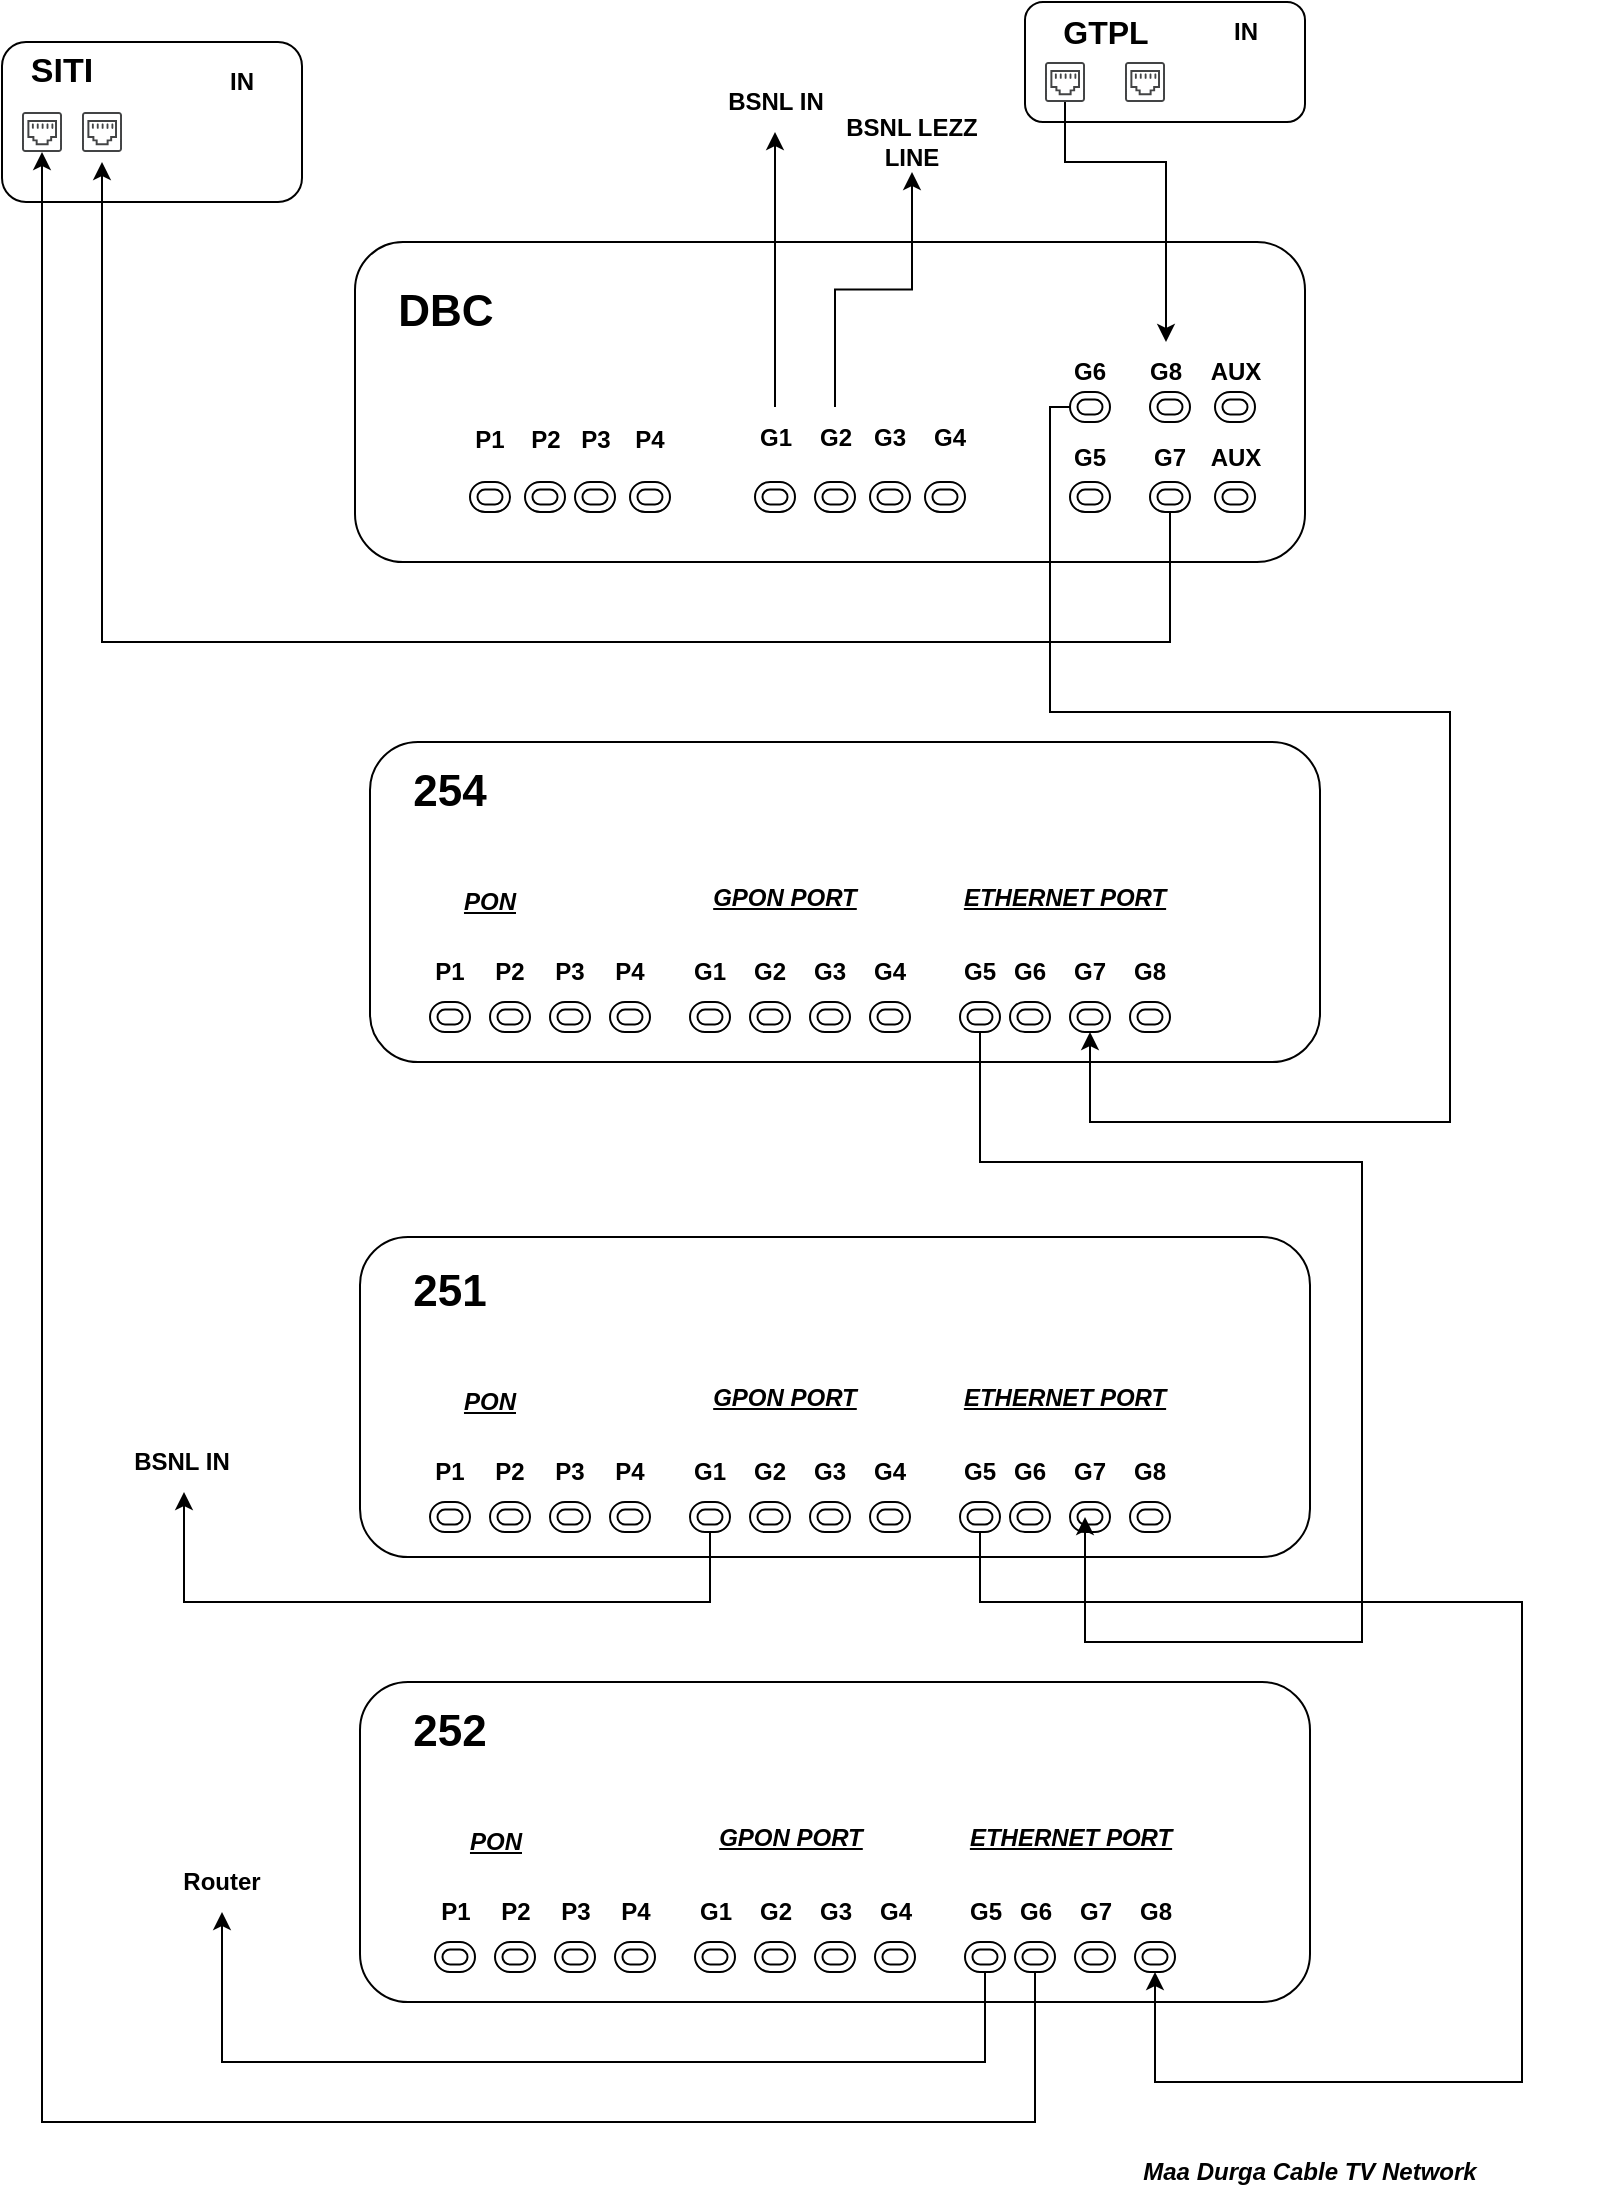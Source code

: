 <mxfile version="22.1.16" type="github">
  <diagram name="Page-1" id="1Co5AFttE1sdkpLuGWpp">
    <mxGraphModel dx="2258" dy="1122" grid="1" gridSize="10" guides="1" tooltips="1" connect="1" arrows="1" fold="1" page="1" pageScale="1" pageWidth="827" pageHeight="1169" math="0" shadow="0">
      <root>
        <mxCell id="0" />
        <mxCell id="1" parent="0" />
        <mxCell id="Yl7VU8M9X4uE9OL1-MA8-160" value="" style="rounded=1;whiteSpace=wrap;html=1;labelBackgroundColor=none;" parent="1" vertex="1">
          <mxGeometry x="189" y="617.5" width="475" height="160" as="geometry" />
        </mxCell>
        <mxCell id="8nBF_byf5lNOyw5Rrst7-12" value="" style="rounded=1;whiteSpace=wrap;html=1;" vertex="1" parent="1">
          <mxGeometry x="10" y="20" width="150" height="80" as="geometry" />
        </mxCell>
        <mxCell id="FiZlv9GbAcb9ufF7oLum-6" value="" style="rounded=1;whiteSpace=wrap;html=1;labelBackgroundColor=none;" parent="1" vertex="1">
          <mxGeometry x="186.5" y="120" width="475" height="160" as="geometry" />
        </mxCell>
        <mxCell id="Yl7VU8M9X4uE9OL1-MA8-65" value="" style="rounded=1;whiteSpace=wrap;html=1;labelBackgroundColor=none;" parent="1" vertex="1">
          <mxGeometry x="521.5" width="140" height="60" as="geometry" />
        </mxCell>
        <mxCell id="Yl7VU8M9X4uE9OL1-MA8-66" value="" style="sketch=0;pointerEvents=1;shadow=0;dashed=0;html=1;strokeColor=none;aspect=fixed;labelPosition=center;verticalLabelPosition=bottom;verticalAlign=top;align=center;outlineConnect=0;shape=mxgraph.vvd.ethernet_port;labelBackgroundColor=none;rounded=1;" parent="1" vertex="1">
          <mxGeometry x="531.5" y="30" width="20" height="20" as="geometry" />
        </mxCell>
        <mxCell id="Yl7VU8M9X4uE9OL1-MA8-67" value="" style="sketch=0;pointerEvents=1;shadow=0;dashed=0;html=1;strokeColor=none;aspect=fixed;labelPosition=center;verticalLabelPosition=bottom;verticalAlign=top;align=center;outlineConnect=0;shape=mxgraph.vvd.ethernet_port;labelBackgroundColor=none;rounded=1;" parent="1" vertex="1">
          <mxGeometry x="561.5" y="30" width="20" height="20" as="geometry" />
        </mxCell>
        <mxCell id="Yl7VU8M9X4uE9OL1-MA8-68" value="&lt;b&gt;IN&lt;/b&gt;" style="text;html=1;strokeColor=none;fillColor=none;align=center;verticalAlign=middle;whiteSpace=wrap;rounded=1;labelBackgroundColor=none;" parent="1" vertex="1">
          <mxGeometry x="601.5" width="60" height="30" as="geometry" />
        </mxCell>
        <mxCell id="Yl7VU8M9X4uE9OL1-MA8-69" value="" style="verticalLabelPosition=bottom;verticalAlign=top;html=1;shape=mxgraph.basic.rounded_frame;dx=10;whiteSpace=wrap;labelBackgroundColor=none;rounded=1;" parent="1" vertex="1">
          <mxGeometry x="616.5" y="240" width="20" height="15" as="geometry" />
        </mxCell>
        <mxCell id="8nBF_byf5lNOyw5Rrst7-14" style="edgeStyle=orthogonalEdgeStyle;rounded=0;orthogonalLoop=1;jettySize=auto;html=1;entryX=0.5;entryY=1.25;entryDx=0;entryDy=0;entryPerimeter=0;" edge="1" parent="1" source="Yl7VU8M9X4uE9OL1-MA8-76" target="8nBF_byf5lNOyw5Rrst7-10">
          <mxGeometry relative="1" as="geometry">
            <Array as="points">
              <mxPoint x="594" y="320" />
              <mxPoint x="60" y="320" />
            </Array>
          </mxGeometry>
        </mxCell>
        <mxCell id="Yl7VU8M9X4uE9OL1-MA8-76" value="" style="verticalLabelPosition=bottom;verticalAlign=top;html=1;shape=mxgraph.basic.rounded_frame;dx=10;whiteSpace=wrap;labelBackgroundColor=none;rounded=1;" parent="1" vertex="1">
          <mxGeometry x="584" y="240" width="20" height="15" as="geometry" />
        </mxCell>
        <mxCell id="Yl7VU8M9X4uE9OL1-MA8-77" value="" style="verticalLabelPosition=bottom;verticalAlign=top;html=1;shape=mxgraph.basic.rounded_frame;dx=10;whiteSpace=wrap;labelBackgroundColor=none;rounded=1;" parent="1" vertex="1">
          <mxGeometry x="544" y="240" width="20" height="15" as="geometry" />
        </mxCell>
        <mxCell id="Yl7VU8M9X4uE9OL1-MA8-78" value="" style="verticalLabelPosition=bottom;verticalAlign=top;html=1;shape=mxgraph.basic.rounded_frame;dx=10;whiteSpace=wrap;labelBackgroundColor=none;rounded=1;" parent="1" vertex="1">
          <mxGeometry x="616.5" y="195" width="20" height="15" as="geometry" />
        </mxCell>
        <mxCell id="Yl7VU8M9X4uE9OL1-MA8-79" value="" style="verticalLabelPosition=bottom;verticalAlign=top;html=1;shape=mxgraph.basic.rounded_frame;dx=10;whiteSpace=wrap;labelBackgroundColor=none;rounded=1;" parent="1" vertex="1">
          <mxGeometry x="584" y="195" width="20" height="15" as="geometry" />
        </mxCell>
        <mxCell id="Yl7VU8M9X4uE9OL1-MA8-80" value="" style="verticalLabelPosition=bottom;verticalAlign=top;html=1;shape=mxgraph.basic.rounded_frame;dx=10;whiteSpace=wrap;labelBackgroundColor=none;rounded=1;" parent="1" vertex="1">
          <mxGeometry x="544" y="195" width="20" height="15" as="geometry" />
        </mxCell>
        <mxCell id="Yl7VU8M9X4uE9OL1-MA8-81" value="" style="verticalLabelPosition=bottom;verticalAlign=top;html=1;shape=mxgraph.basic.rounded_frame;dx=10;whiteSpace=wrap;labelBackgroundColor=none;rounded=1;" parent="1" vertex="1">
          <mxGeometry x="444" y="240" width="20" height="15" as="geometry" />
        </mxCell>
        <mxCell id="Yl7VU8M9X4uE9OL1-MA8-82" value="" style="verticalLabelPosition=bottom;verticalAlign=top;html=1;shape=mxgraph.basic.rounded_frame;dx=10;whiteSpace=wrap;labelBackgroundColor=none;rounded=1;" parent="1" vertex="1">
          <mxGeometry x="416.5" y="240" width="20" height="15" as="geometry" />
        </mxCell>
        <mxCell id="Yl7VU8M9X4uE9OL1-MA8-83" value="" style="verticalLabelPosition=bottom;verticalAlign=top;html=1;shape=mxgraph.basic.rounded_frame;dx=10;whiteSpace=wrap;labelBackgroundColor=none;rounded=1;" parent="1" vertex="1">
          <mxGeometry x="386.5" y="240" width="20" height="15" as="geometry" />
        </mxCell>
        <mxCell id="Yl7VU8M9X4uE9OL1-MA8-87" value="" style="verticalLabelPosition=bottom;verticalAlign=top;html=1;shape=mxgraph.basic.rounded_frame;dx=10;whiteSpace=wrap;labelBackgroundColor=none;rounded=1;" parent="1" vertex="1">
          <mxGeometry x="296.5" y="240" width="20" height="15" as="geometry" />
        </mxCell>
        <mxCell id="Yl7VU8M9X4uE9OL1-MA8-88" value="" style="verticalLabelPosition=bottom;verticalAlign=top;html=1;shape=mxgraph.basic.rounded_frame;dx=10;whiteSpace=wrap;labelBackgroundColor=none;rounded=1;" parent="1" vertex="1">
          <mxGeometry x="271.5" y="240" width="20" height="15" as="geometry" />
        </mxCell>
        <mxCell id="Yl7VU8M9X4uE9OL1-MA8-89" value="" style="verticalLabelPosition=bottom;verticalAlign=top;html=1;shape=mxgraph.basic.rounded_frame;dx=10;whiteSpace=wrap;labelBackgroundColor=none;rounded=1;" parent="1" vertex="1">
          <mxGeometry x="244" y="240" width="20" height="15" as="geometry" />
        </mxCell>
        <mxCell id="Yl7VU8M9X4uE9OL1-MA8-118" value="&lt;b&gt;P1&lt;/b&gt;" style="text;html=1;strokeColor=none;fillColor=none;align=center;verticalAlign=middle;whiteSpace=wrap;rounded=1;labelBackgroundColor=none;" parent="1" vertex="1">
          <mxGeometry x="234" y="212.5" width="40" height="12.5" as="geometry" />
        </mxCell>
        <mxCell id="Yl7VU8M9X4uE9OL1-MA8-119" value="&lt;b&gt;P2&lt;/b&gt;" style="text;html=1;strokeColor=none;fillColor=none;align=center;verticalAlign=middle;whiteSpace=wrap;rounded=1;labelBackgroundColor=none;" parent="1" vertex="1">
          <mxGeometry x="261.5" y="212.5" width="40" height="12.5" as="geometry" />
        </mxCell>
        <mxCell id="Yl7VU8M9X4uE9OL1-MA8-120" value="&lt;b&gt;P3&lt;/b&gt;" style="text;html=1;strokeColor=none;fillColor=none;align=center;verticalAlign=middle;whiteSpace=wrap;rounded=1;labelBackgroundColor=none;" parent="1" vertex="1">
          <mxGeometry x="286.5" y="210" width="40" height="17.5" as="geometry" />
        </mxCell>
        <mxCell id="8nBF_byf5lNOyw5Rrst7-18" style="edgeStyle=orthogonalEdgeStyle;rounded=0;orthogonalLoop=1;jettySize=auto;html=1;" edge="1" parent="1" source="Yl7VU8M9X4uE9OL1-MA8-121" target="8nBF_byf5lNOyw5Rrst7-19">
          <mxGeometry relative="1" as="geometry">
            <mxPoint x="396.5" y="50" as="targetPoint" />
          </mxGeometry>
        </mxCell>
        <mxCell id="Yl7VU8M9X4uE9OL1-MA8-121" value="&lt;b&gt;G1&lt;/b&gt;" style="text;html=1;strokeColor=none;fillColor=none;align=center;verticalAlign=middle;whiteSpace=wrap;rounded=1;labelBackgroundColor=none;" parent="1" vertex="1">
          <mxGeometry x="366.5" y="202.5" width="60" height="30" as="geometry" />
        </mxCell>
        <mxCell id="8nBF_byf5lNOyw5Rrst7-20" style="edgeStyle=orthogonalEdgeStyle;rounded=0;orthogonalLoop=1;jettySize=auto;html=1;" edge="1" parent="1" source="Yl7VU8M9X4uE9OL1-MA8-123" target="8nBF_byf5lNOyw5Rrst7-21">
          <mxGeometry relative="1" as="geometry">
            <mxPoint x="450" y="70" as="targetPoint" />
          </mxGeometry>
        </mxCell>
        <mxCell id="Yl7VU8M9X4uE9OL1-MA8-123" value="&lt;b&gt;G2&lt;/b&gt;" style="text;html=1;strokeColor=none;fillColor=none;align=center;verticalAlign=middle;whiteSpace=wrap;rounded=1;labelBackgroundColor=none;" parent="1" vertex="1">
          <mxGeometry x="396.5" y="202.5" width="60" height="30" as="geometry" />
        </mxCell>
        <mxCell id="Yl7VU8M9X4uE9OL1-MA8-124" value="&lt;b&gt;G3&lt;/b&gt;" style="text;html=1;strokeColor=none;fillColor=none;align=center;verticalAlign=middle;whiteSpace=wrap;rounded=1;labelBackgroundColor=none;" parent="1" vertex="1">
          <mxGeometry x="424" y="202.5" width="60" height="30" as="geometry" />
        </mxCell>
        <mxCell id="Yl7VU8M9X4uE9OL1-MA8-126" value="" style="rounded=1;whiteSpace=wrap;html=1;labelBackgroundColor=none;" parent="1" vertex="1">
          <mxGeometry x="194" y="370" width="475" height="160" as="geometry" />
        </mxCell>
        <mxCell id="Yl7VU8M9X4uE9OL1-MA8-127" value="" style="verticalLabelPosition=bottom;verticalAlign=top;html=1;shape=mxgraph.basic.rounded_frame;dx=10;whiteSpace=wrap;labelBackgroundColor=none;rounded=1;" parent="1" vertex="1">
          <mxGeometry x="224" y="500" width="20" height="15" as="geometry" />
        </mxCell>
        <mxCell id="Yl7VU8M9X4uE9OL1-MA8-129" value="" style="verticalLabelPosition=bottom;verticalAlign=top;html=1;shape=mxgraph.basic.rounded_frame;dx=10;whiteSpace=wrap;labelBackgroundColor=none;rounded=1;" parent="1" vertex="1">
          <mxGeometry x="254" y="500" width="20" height="15" as="geometry" />
        </mxCell>
        <mxCell id="Yl7VU8M9X4uE9OL1-MA8-131" value="" style="verticalLabelPosition=bottom;verticalAlign=top;html=1;shape=mxgraph.basic.rounded_frame;dx=10;whiteSpace=wrap;labelBackgroundColor=none;rounded=1;" parent="1" vertex="1">
          <mxGeometry x="314" y="500" width="20" height="15" as="geometry" />
        </mxCell>
        <mxCell id="Yl7VU8M9X4uE9OL1-MA8-132" value="" style="verticalLabelPosition=bottom;verticalAlign=top;html=1;shape=mxgraph.basic.rounded_frame;dx=10;whiteSpace=wrap;labelBackgroundColor=none;rounded=1;" parent="1" vertex="1">
          <mxGeometry x="284" y="500" width="20" height="15" as="geometry" />
        </mxCell>
        <mxCell id="Yl7VU8M9X4uE9OL1-MA8-133" value="" style="verticalLabelPosition=bottom;verticalAlign=top;html=1;shape=mxgraph.basic.rounded_frame;dx=10;whiteSpace=wrap;labelBackgroundColor=none;rounded=1;" parent="1" vertex="1">
          <mxGeometry x="354" y="500" width="20" height="15" as="geometry" />
        </mxCell>
        <mxCell id="Yl7VU8M9X4uE9OL1-MA8-134" value="" style="verticalLabelPosition=bottom;verticalAlign=top;html=1;shape=mxgraph.basic.rounded_frame;dx=10;whiteSpace=wrap;labelBackgroundColor=none;rounded=1;" parent="1" vertex="1">
          <mxGeometry x="384" y="500" width="20" height="15" as="geometry" />
        </mxCell>
        <mxCell id="Yl7VU8M9X4uE9OL1-MA8-135" value="" style="verticalLabelPosition=bottom;verticalAlign=top;html=1;shape=mxgraph.basic.rounded_frame;dx=10;whiteSpace=wrap;labelBackgroundColor=none;rounded=1;" parent="1" vertex="1">
          <mxGeometry x="414" y="500" width="20" height="15" as="geometry" />
        </mxCell>
        <mxCell id="Yl7VU8M9X4uE9OL1-MA8-137" value="" style="verticalLabelPosition=bottom;verticalAlign=top;html=1;shape=mxgraph.basic.rounded_frame;dx=10;whiteSpace=wrap;labelBackgroundColor=none;rounded=1;" parent="1" vertex="1">
          <mxGeometry x="444" y="500" width="20" height="15" as="geometry" />
        </mxCell>
        <mxCell id="Yl7VU8M9X4uE9OL1-MA8-139" value="" style="verticalLabelPosition=bottom;verticalAlign=top;html=1;shape=mxgraph.basic.rounded_frame;dx=10;whiteSpace=wrap;labelBackgroundColor=none;rounded=1;" parent="1" vertex="1">
          <mxGeometry x="489" y="500" width="20" height="15" as="geometry" />
        </mxCell>
        <mxCell id="Yl7VU8M9X4uE9OL1-MA8-140" value="" style="verticalLabelPosition=bottom;verticalAlign=top;html=1;shape=mxgraph.basic.rounded_frame;dx=10;whiteSpace=wrap;labelBackgroundColor=none;rounded=1;" parent="1" vertex="1">
          <mxGeometry x="514" y="500" width="20" height="15" as="geometry" />
        </mxCell>
        <mxCell id="Yl7VU8M9X4uE9OL1-MA8-141" value="" style="verticalLabelPosition=bottom;verticalAlign=top;html=1;shape=mxgraph.basic.rounded_frame;dx=10;whiteSpace=wrap;labelBackgroundColor=none;rounded=1;" parent="1" vertex="1">
          <mxGeometry x="544" y="500" width="20" height="15" as="geometry" />
        </mxCell>
        <mxCell id="Yl7VU8M9X4uE9OL1-MA8-142" value="" style="verticalLabelPosition=bottom;verticalAlign=top;html=1;shape=mxgraph.basic.rounded_frame;dx=10;whiteSpace=wrap;labelBackgroundColor=none;rounded=1;" parent="1" vertex="1">
          <mxGeometry x="574" y="500" width="20" height="15" as="geometry" />
        </mxCell>
        <mxCell id="Yl7VU8M9X4uE9OL1-MA8-144" value="&lt;b&gt;P1&lt;/b&gt;" style="text;html=1;strokeColor=none;fillColor=none;align=center;verticalAlign=middle;whiteSpace=wrap;rounded=1;labelBackgroundColor=none;" parent="1" vertex="1">
          <mxGeometry x="204" y="470" width="60" height="30" as="geometry" />
        </mxCell>
        <mxCell id="Yl7VU8M9X4uE9OL1-MA8-145" value="&lt;b&gt;P2&lt;/b&gt;" style="text;html=1;strokeColor=none;fillColor=none;align=center;verticalAlign=middle;whiteSpace=wrap;rounded=1;labelBackgroundColor=none;" parent="1" vertex="1">
          <mxGeometry x="234" y="470" width="60" height="30" as="geometry" />
        </mxCell>
        <mxCell id="Yl7VU8M9X4uE9OL1-MA8-146" value="&lt;b&gt;P3&lt;/b&gt;" style="text;html=1;strokeColor=none;fillColor=none;align=center;verticalAlign=middle;whiteSpace=wrap;rounded=1;labelBackgroundColor=none;" parent="1" vertex="1">
          <mxGeometry x="264" y="470" width="60" height="30" as="geometry" />
        </mxCell>
        <mxCell id="Yl7VU8M9X4uE9OL1-MA8-147" value="&lt;b&gt;P4&lt;/b&gt;" style="text;html=1;strokeColor=none;fillColor=none;align=center;verticalAlign=middle;whiteSpace=wrap;rounded=1;labelBackgroundColor=none;" parent="1" vertex="1">
          <mxGeometry x="294" y="470" width="60" height="30" as="geometry" />
        </mxCell>
        <mxCell id="Yl7VU8M9X4uE9OL1-MA8-148" value="&lt;b&gt;G1&lt;/b&gt;" style="text;html=1;strokeColor=none;fillColor=none;align=center;verticalAlign=middle;whiteSpace=wrap;rounded=1;labelBackgroundColor=none;" parent="1" vertex="1">
          <mxGeometry x="334" y="470" width="60" height="30" as="geometry" />
        </mxCell>
        <mxCell id="Yl7VU8M9X4uE9OL1-MA8-150" value="&lt;b&gt;G2&lt;/b&gt;" style="text;html=1;strokeColor=none;fillColor=none;align=center;verticalAlign=middle;whiteSpace=wrap;rounded=1;labelBackgroundColor=none;" parent="1" vertex="1">
          <mxGeometry x="364" y="470" width="60" height="30" as="geometry" />
        </mxCell>
        <mxCell id="Yl7VU8M9X4uE9OL1-MA8-151" value="&lt;b&gt;G3&lt;/b&gt;" style="text;html=1;strokeColor=none;fillColor=none;align=center;verticalAlign=middle;whiteSpace=wrap;rounded=1;labelBackgroundColor=none;" parent="1" vertex="1">
          <mxGeometry x="394" y="470" width="60" height="30" as="geometry" />
        </mxCell>
        <mxCell id="Yl7VU8M9X4uE9OL1-MA8-152" value="&lt;b&gt;G4&lt;/b&gt;" style="text;html=1;strokeColor=none;fillColor=none;align=center;verticalAlign=middle;whiteSpace=wrap;rounded=1;labelBackgroundColor=none;" parent="1" vertex="1">
          <mxGeometry x="424" y="470" width="60" height="30" as="geometry" />
        </mxCell>
        <mxCell id="Yl7VU8M9X4uE9OL1-MA8-153" value="&lt;b&gt;G5&lt;/b&gt;" style="text;html=1;strokeColor=none;fillColor=none;align=center;verticalAlign=middle;whiteSpace=wrap;rounded=1;labelBackgroundColor=none;" parent="1" vertex="1">
          <mxGeometry x="469" y="470" width="60" height="30" as="geometry" />
        </mxCell>
        <mxCell id="Yl7VU8M9X4uE9OL1-MA8-154" value="&lt;b&gt;G6&lt;/b&gt;" style="text;html=1;strokeColor=none;fillColor=none;align=center;verticalAlign=middle;whiteSpace=wrap;rounded=1;labelBackgroundColor=none;" parent="1" vertex="1">
          <mxGeometry x="494" y="470" width="60" height="30" as="geometry" />
        </mxCell>
        <mxCell id="Yl7VU8M9X4uE9OL1-MA8-155" value="&lt;b&gt;G7&lt;/b&gt;" style="text;html=1;strokeColor=none;fillColor=none;align=center;verticalAlign=middle;whiteSpace=wrap;rounded=1;labelBackgroundColor=none;" parent="1" vertex="1">
          <mxGeometry x="524" y="470" width="60" height="30" as="geometry" />
        </mxCell>
        <mxCell id="Yl7VU8M9X4uE9OL1-MA8-156" value="&lt;b&gt;G8&lt;/b&gt;" style="text;html=1;strokeColor=none;fillColor=none;align=center;verticalAlign=middle;whiteSpace=wrap;rounded=1;labelBackgroundColor=none;" parent="1" vertex="1">
          <mxGeometry x="554" y="470" width="60" height="30" as="geometry" />
        </mxCell>
        <mxCell id="Yl7VU8M9X4uE9OL1-MA8-157" value="&lt;i&gt;&lt;b&gt;&lt;u&gt;GPON PORT&lt;/u&gt;&lt;/b&gt;&lt;/i&gt;" style="text;html=1;strokeColor=none;fillColor=none;align=center;verticalAlign=middle;whiteSpace=wrap;rounded=1;labelBackgroundColor=none;" parent="1" vertex="1">
          <mxGeometry x="359" y="435" width="85" height="25" as="geometry" />
        </mxCell>
        <mxCell id="Yl7VU8M9X4uE9OL1-MA8-158" value="&lt;b&gt;&lt;i&gt;&lt;u&gt;ETHERNET PORT&lt;/u&gt;&lt;/i&gt;&lt;/b&gt;" style="text;html=1;strokeColor=none;fillColor=none;align=center;verticalAlign=middle;whiteSpace=wrap;rounded=1;labelBackgroundColor=none;" parent="1" vertex="1">
          <mxGeometry x="489" y="432.5" width="105" height="30" as="geometry" />
        </mxCell>
        <mxCell id="Yl7VU8M9X4uE9OL1-MA8-159" value="&lt;b&gt;&lt;i&gt;&lt;u&gt;PON&lt;/u&gt;&lt;/i&gt;&lt;/b&gt;" style="text;html=1;strokeColor=none;fillColor=none;align=center;verticalAlign=middle;whiteSpace=wrap;rounded=1;labelBackgroundColor=none;" parent="1" vertex="1">
          <mxGeometry x="224" y="435" width="60" height="30" as="geometry" />
        </mxCell>
        <mxCell id="Yl7VU8M9X4uE9OL1-MA8-161" value="" style="verticalLabelPosition=bottom;verticalAlign=top;html=1;shape=mxgraph.basic.rounded_frame;dx=10;whiteSpace=wrap;labelBackgroundColor=none;rounded=1;" parent="1" vertex="1">
          <mxGeometry x="224" y="750" width="20" height="15" as="geometry" />
        </mxCell>
        <mxCell id="Yl7VU8M9X4uE9OL1-MA8-162" value="" style="verticalLabelPosition=bottom;verticalAlign=top;html=1;shape=mxgraph.basic.rounded_frame;dx=10;whiteSpace=wrap;labelBackgroundColor=none;rounded=1;" parent="1" vertex="1">
          <mxGeometry x="254" y="750" width="20" height="15" as="geometry" />
        </mxCell>
        <mxCell id="Yl7VU8M9X4uE9OL1-MA8-163" value="" style="verticalLabelPosition=bottom;verticalAlign=top;html=1;shape=mxgraph.basic.rounded_frame;dx=10;whiteSpace=wrap;labelBackgroundColor=none;rounded=1;" parent="1" vertex="1">
          <mxGeometry x="314" y="750" width="20" height="15" as="geometry" />
        </mxCell>
        <mxCell id="Yl7VU8M9X4uE9OL1-MA8-164" value="" style="verticalLabelPosition=bottom;verticalAlign=top;html=1;shape=mxgraph.basic.rounded_frame;dx=10;whiteSpace=wrap;labelBackgroundColor=none;rounded=1;" parent="1" vertex="1">
          <mxGeometry x="284" y="750" width="20" height="15" as="geometry" />
        </mxCell>
        <mxCell id="8nBF_byf5lNOyw5Rrst7-22" style="edgeStyle=orthogonalEdgeStyle;rounded=0;orthogonalLoop=1;jettySize=auto;html=1;" edge="1" parent="1" source="Yl7VU8M9X4uE9OL1-MA8-165" target="8nBF_byf5lNOyw5Rrst7-23">
          <mxGeometry relative="1" as="geometry">
            <mxPoint x="100" y="730" as="targetPoint" />
            <Array as="points">
              <mxPoint x="364" y="800" />
              <mxPoint x="101" y="800" />
            </Array>
          </mxGeometry>
        </mxCell>
        <mxCell id="Yl7VU8M9X4uE9OL1-MA8-165" value="" style="verticalLabelPosition=bottom;verticalAlign=top;html=1;shape=mxgraph.basic.rounded_frame;dx=10;whiteSpace=wrap;labelBackgroundColor=none;rounded=1;" parent="1" vertex="1">
          <mxGeometry x="354" y="750" width="20" height="15" as="geometry" />
        </mxCell>
        <mxCell id="Yl7VU8M9X4uE9OL1-MA8-166" value="" style="verticalLabelPosition=bottom;verticalAlign=top;html=1;shape=mxgraph.basic.rounded_frame;dx=10;whiteSpace=wrap;labelBackgroundColor=none;rounded=1;" parent="1" vertex="1">
          <mxGeometry x="384" y="750" width="20" height="15" as="geometry" />
        </mxCell>
        <mxCell id="Yl7VU8M9X4uE9OL1-MA8-167" value="" style="verticalLabelPosition=bottom;verticalAlign=top;html=1;shape=mxgraph.basic.rounded_frame;dx=10;whiteSpace=wrap;labelBackgroundColor=none;rounded=1;" parent="1" vertex="1">
          <mxGeometry x="414" y="750" width="20" height="15" as="geometry" />
        </mxCell>
        <mxCell id="Yl7VU8M9X4uE9OL1-MA8-168" value="" style="verticalLabelPosition=bottom;verticalAlign=top;html=1;shape=mxgraph.basic.rounded_frame;dx=10;whiteSpace=wrap;labelBackgroundColor=none;rounded=1;" parent="1" vertex="1">
          <mxGeometry x="444" y="750" width="20" height="15" as="geometry" />
        </mxCell>
        <mxCell id="Yl7VU8M9X4uE9OL1-MA8-169" value="" style="verticalLabelPosition=bottom;verticalAlign=top;html=1;shape=mxgraph.basic.rounded_frame;dx=10;whiteSpace=wrap;labelBackgroundColor=none;rounded=1;" parent="1" vertex="1">
          <mxGeometry x="489" y="750" width="20" height="15" as="geometry" />
        </mxCell>
        <mxCell id="Yl7VU8M9X4uE9OL1-MA8-171" value="" style="verticalLabelPosition=bottom;verticalAlign=top;html=1;shape=mxgraph.basic.rounded_frame;dx=10;whiteSpace=wrap;labelBackgroundColor=none;rounded=1;" parent="1" vertex="1">
          <mxGeometry x="544" y="750" width="20" height="15" as="geometry" />
        </mxCell>
        <mxCell id="Yl7VU8M9X4uE9OL1-MA8-170" value="" style="verticalLabelPosition=bottom;verticalAlign=top;html=1;shape=mxgraph.basic.rounded_frame;dx=10;whiteSpace=wrap;labelBackgroundColor=none;rounded=1;" parent="1" vertex="1">
          <mxGeometry x="514" y="750" width="20" height="15" as="geometry" />
        </mxCell>
        <mxCell id="Yl7VU8M9X4uE9OL1-MA8-172" value="" style="verticalLabelPosition=bottom;verticalAlign=top;html=1;shape=mxgraph.basic.rounded_frame;dx=10;whiteSpace=wrap;labelBackgroundColor=none;rounded=1;" parent="1" vertex="1">
          <mxGeometry x="574" y="750" width="20" height="15" as="geometry" />
        </mxCell>
        <mxCell id="Yl7VU8M9X4uE9OL1-MA8-173" value="&lt;b&gt;P1&lt;/b&gt;" style="text;html=1;strokeColor=none;fillColor=none;align=center;verticalAlign=middle;whiteSpace=wrap;rounded=1;labelBackgroundColor=none;" parent="1" vertex="1">
          <mxGeometry x="204" y="720" width="60" height="30" as="geometry" />
        </mxCell>
        <mxCell id="Yl7VU8M9X4uE9OL1-MA8-174" value="&lt;b&gt;P2&lt;/b&gt;" style="text;html=1;strokeColor=none;fillColor=none;align=center;verticalAlign=middle;whiteSpace=wrap;rounded=1;labelBackgroundColor=none;" parent="1" vertex="1">
          <mxGeometry x="234" y="720" width="60" height="30" as="geometry" />
        </mxCell>
        <mxCell id="Yl7VU8M9X4uE9OL1-MA8-175" value="&lt;b&gt;P3&lt;/b&gt;" style="text;html=1;strokeColor=none;fillColor=none;align=center;verticalAlign=middle;whiteSpace=wrap;rounded=1;labelBackgroundColor=none;" parent="1" vertex="1">
          <mxGeometry x="264" y="720" width="60" height="30" as="geometry" />
        </mxCell>
        <mxCell id="Yl7VU8M9X4uE9OL1-MA8-176" value="&lt;b&gt;P4&lt;/b&gt;" style="text;html=1;strokeColor=none;fillColor=none;align=center;verticalAlign=middle;whiteSpace=wrap;rounded=1;labelBackgroundColor=none;" parent="1" vertex="1">
          <mxGeometry x="294" y="720" width="60" height="30" as="geometry" />
        </mxCell>
        <mxCell id="Yl7VU8M9X4uE9OL1-MA8-177" value="&lt;b&gt;G1&lt;/b&gt;" style="text;html=1;strokeColor=none;fillColor=none;align=center;verticalAlign=middle;whiteSpace=wrap;rounded=1;labelBackgroundColor=none;" parent="1" vertex="1">
          <mxGeometry x="334" y="720" width="60" height="30" as="geometry" />
        </mxCell>
        <mxCell id="Yl7VU8M9X4uE9OL1-MA8-178" value="&lt;b&gt;G2&lt;/b&gt;" style="text;html=1;strokeColor=none;fillColor=none;align=center;verticalAlign=middle;whiteSpace=wrap;rounded=1;labelBackgroundColor=none;" parent="1" vertex="1">
          <mxGeometry x="364" y="720" width="60" height="30" as="geometry" />
        </mxCell>
        <mxCell id="Yl7VU8M9X4uE9OL1-MA8-179" value="&lt;b&gt;G3&lt;/b&gt;" style="text;html=1;strokeColor=none;fillColor=none;align=center;verticalAlign=middle;whiteSpace=wrap;rounded=1;labelBackgroundColor=none;" parent="1" vertex="1">
          <mxGeometry x="394" y="720" width="60" height="30" as="geometry" />
        </mxCell>
        <mxCell id="Yl7VU8M9X4uE9OL1-MA8-180" value="&lt;b&gt;G4&lt;/b&gt;" style="text;html=1;strokeColor=none;fillColor=none;align=center;verticalAlign=middle;whiteSpace=wrap;rounded=1;labelBackgroundColor=none;" parent="1" vertex="1">
          <mxGeometry x="424" y="720" width="60" height="30" as="geometry" />
        </mxCell>
        <mxCell id="Yl7VU8M9X4uE9OL1-MA8-181" value="&lt;b&gt;G5&lt;/b&gt;" style="text;html=1;strokeColor=none;fillColor=none;align=center;verticalAlign=middle;whiteSpace=wrap;rounded=1;labelBackgroundColor=none;" parent="1" vertex="1">
          <mxGeometry x="469" y="720" width="60" height="30" as="geometry" />
        </mxCell>
        <mxCell id="Yl7VU8M9X4uE9OL1-MA8-182" value="&lt;b&gt;G6&lt;/b&gt;" style="text;html=1;strokeColor=none;fillColor=none;align=center;verticalAlign=middle;whiteSpace=wrap;rounded=1;labelBackgroundColor=none;" parent="1" vertex="1">
          <mxGeometry x="494" y="720" width="60" height="30" as="geometry" />
        </mxCell>
        <mxCell id="Yl7VU8M9X4uE9OL1-MA8-183" value="&lt;b&gt;G7&lt;/b&gt;" style="text;html=1;strokeColor=none;fillColor=none;align=center;verticalAlign=middle;whiteSpace=wrap;rounded=1;labelBackgroundColor=none;" parent="1" vertex="1">
          <mxGeometry x="524" y="720" width="60" height="30" as="geometry" />
        </mxCell>
        <mxCell id="Yl7VU8M9X4uE9OL1-MA8-184" value="&lt;b&gt;G8&lt;/b&gt;" style="text;html=1;strokeColor=none;fillColor=none;align=center;verticalAlign=middle;whiteSpace=wrap;rounded=1;labelBackgroundColor=none;" parent="1" vertex="1">
          <mxGeometry x="554" y="720" width="60" height="30" as="geometry" />
        </mxCell>
        <mxCell id="Yl7VU8M9X4uE9OL1-MA8-185" value="&lt;i&gt;&lt;b&gt;&lt;u&gt;GPON PORT&lt;/u&gt;&lt;/b&gt;&lt;/i&gt;" style="text;html=1;strokeColor=none;fillColor=none;align=center;verticalAlign=middle;whiteSpace=wrap;rounded=1;labelBackgroundColor=none;" parent="1" vertex="1">
          <mxGeometry x="359" y="685" width="85" height="25" as="geometry" />
        </mxCell>
        <mxCell id="Yl7VU8M9X4uE9OL1-MA8-186" value="&lt;b&gt;&lt;i&gt;&lt;u&gt;ETHERNET PORT&lt;/u&gt;&lt;/i&gt;&lt;/b&gt;" style="text;html=1;strokeColor=none;fillColor=none;align=center;verticalAlign=middle;whiteSpace=wrap;rounded=1;labelBackgroundColor=none;" parent="1" vertex="1">
          <mxGeometry x="489" y="682.5" width="105" height="30" as="geometry" />
        </mxCell>
        <mxCell id="Yl7VU8M9X4uE9OL1-MA8-187" value="&lt;b&gt;&lt;i&gt;&lt;u&gt;PON&lt;/u&gt;&lt;/i&gt;&lt;/b&gt;" style="text;html=1;strokeColor=none;fillColor=none;align=center;verticalAlign=middle;whiteSpace=wrap;rounded=1;labelBackgroundColor=none;" parent="1" vertex="1">
          <mxGeometry x="224" y="685" width="60" height="30" as="geometry" />
        </mxCell>
        <mxCell id="8nBF_byf5lNOyw5Rrst7-16" style="edgeStyle=orthogonalEdgeStyle;rounded=0;orthogonalLoop=1;jettySize=auto;html=1;entryX=0.5;entryY=0;entryDx=0;entryDy=0;" edge="1" parent="1" source="Yl7VU8M9X4uE9OL1-MA8-191" target="FiZlv9GbAcb9ufF7oLum-14">
          <mxGeometry relative="1" as="geometry">
            <Array as="points">
              <mxPoint x="542" y="80" />
              <mxPoint x="592" y="80" />
            </Array>
          </mxGeometry>
        </mxCell>
        <mxCell id="Yl7VU8M9X4uE9OL1-MA8-191" value="" style="sketch=0;pointerEvents=1;shadow=0;dashed=0;html=1;strokeColor=none;fillColor=#434445;aspect=fixed;labelPosition=center;verticalLabelPosition=bottom;verticalAlign=top;align=center;outlineConnect=0;shape=mxgraph.vvd.ethernet_port;rounded=1;" parent="1" vertex="1">
          <mxGeometry x="531.5" y="30" width="20" height="20" as="geometry" />
        </mxCell>
        <mxCell id="Yl7VU8M9X4uE9OL1-MA8-192" value="" style="sketch=0;pointerEvents=1;shadow=0;dashed=0;html=1;strokeColor=none;fillColor=#434445;aspect=fixed;labelPosition=center;verticalLabelPosition=bottom;verticalAlign=top;align=center;outlineConnect=0;shape=mxgraph.vvd.ethernet_port;rounded=1;" parent="1" vertex="1">
          <mxGeometry x="571.5" y="30" width="20" height="20" as="geometry" />
        </mxCell>
        <mxCell id="Yl7VU8M9X4uE9OL1-MA8-194" value="" style="rounded=1;whiteSpace=wrap;html=1;labelBackgroundColor=none;" parent="1" vertex="1">
          <mxGeometry x="189" y="840" width="475" height="160" as="geometry" />
        </mxCell>
        <mxCell id="Yl7VU8M9X4uE9OL1-MA8-195" value="" style="verticalLabelPosition=bottom;verticalAlign=top;html=1;shape=mxgraph.basic.rounded_frame;dx=10;whiteSpace=wrap;labelBackgroundColor=none;rounded=1;" parent="1" vertex="1">
          <mxGeometry x="226.5" y="970" width="20" height="15" as="geometry" />
        </mxCell>
        <mxCell id="Yl7VU8M9X4uE9OL1-MA8-196" value="" style="verticalLabelPosition=bottom;verticalAlign=top;html=1;shape=mxgraph.basic.rounded_frame;dx=10;whiteSpace=wrap;labelBackgroundColor=none;rounded=1;" parent="1" vertex="1">
          <mxGeometry x="256.5" y="970" width="20" height="15" as="geometry" />
        </mxCell>
        <mxCell id="Yl7VU8M9X4uE9OL1-MA8-197" value="" style="verticalLabelPosition=bottom;verticalAlign=top;html=1;shape=mxgraph.basic.rounded_frame;dx=10;whiteSpace=wrap;labelBackgroundColor=none;rounded=1;" parent="1" vertex="1">
          <mxGeometry x="316.5" y="970" width="20" height="15" as="geometry" />
        </mxCell>
        <mxCell id="Yl7VU8M9X4uE9OL1-MA8-198" value="" style="verticalLabelPosition=bottom;verticalAlign=top;html=1;shape=mxgraph.basic.rounded_frame;dx=10;whiteSpace=wrap;labelBackgroundColor=none;rounded=1;" parent="1" vertex="1">
          <mxGeometry x="286.5" y="970" width="20" height="15" as="geometry" />
        </mxCell>
        <mxCell id="Yl7VU8M9X4uE9OL1-MA8-199" value="" style="verticalLabelPosition=bottom;verticalAlign=top;html=1;shape=mxgraph.basic.rounded_frame;dx=10;whiteSpace=wrap;labelBackgroundColor=none;rounded=1;" parent="1" vertex="1">
          <mxGeometry x="356.5" y="970" width="20" height="15" as="geometry" />
        </mxCell>
        <mxCell id="Yl7VU8M9X4uE9OL1-MA8-200" value="" style="verticalLabelPosition=bottom;verticalAlign=top;html=1;shape=mxgraph.basic.rounded_frame;dx=10;whiteSpace=wrap;labelBackgroundColor=none;rounded=1;" parent="1" vertex="1">
          <mxGeometry x="386.5" y="970" width="20" height="15" as="geometry" />
        </mxCell>
        <mxCell id="Yl7VU8M9X4uE9OL1-MA8-201" value="" style="verticalLabelPosition=bottom;verticalAlign=top;html=1;shape=mxgraph.basic.rounded_frame;dx=10;whiteSpace=wrap;labelBackgroundColor=none;rounded=1;" parent="1" vertex="1">
          <mxGeometry x="416.5" y="970" width="20" height="15" as="geometry" />
        </mxCell>
        <mxCell id="Yl7VU8M9X4uE9OL1-MA8-202" value="" style="verticalLabelPosition=bottom;verticalAlign=top;html=1;shape=mxgraph.basic.rounded_frame;dx=10;whiteSpace=wrap;labelBackgroundColor=none;rounded=1;" parent="1" vertex="1">
          <mxGeometry x="446.5" y="970" width="20" height="15" as="geometry" />
        </mxCell>
        <mxCell id="8nBF_byf5lNOyw5Rrst7-31" style="edgeStyle=orthogonalEdgeStyle;rounded=0;orthogonalLoop=1;jettySize=auto;html=1;" edge="1" parent="1" source="Yl7VU8M9X4uE9OL1-MA8-203" target="8nBF_byf5lNOyw5Rrst7-32">
          <mxGeometry relative="1" as="geometry">
            <mxPoint x="120" y="940.0" as="targetPoint" />
            <Array as="points">
              <mxPoint x="502" y="1030" />
              <mxPoint x="120" y="1030" />
            </Array>
          </mxGeometry>
        </mxCell>
        <mxCell id="Yl7VU8M9X4uE9OL1-MA8-203" value="" style="verticalLabelPosition=bottom;verticalAlign=top;html=1;shape=mxgraph.basic.rounded_frame;dx=10;whiteSpace=wrap;labelBackgroundColor=none;rounded=1;" parent="1" vertex="1">
          <mxGeometry x="491.5" y="970" width="20" height="15" as="geometry" />
        </mxCell>
        <mxCell id="8nBF_byf5lNOyw5Rrst7-30" style="edgeStyle=orthogonalEdgeStyle;rounded=0;orthogonalLoop=1;jettySize=auto;html=1;" edge="1" parent="1" source="Yl7VU8M9X4uE9OL1-MA8-204" target="8nBF_byf5lNOyw5Rrst7-9">
          <mxGeometry relative="1" as="geometry">
            <Array as="points">
              <mxPoint x="527" y="1060" />
              <mxPoint x="30" y="1060" />
            </Array>
          </mxGeometry>
        </mxCell>
        <mxCell id="Yl7VU8M9X4uE9OL1-MA8-204" value="" style="verticalLabelPosition=bottom;verticalAlign=top;html=1;shape=mxgraph.basic.rounded_frame;dx=10;whiteSpace=wrap;labelBackgroundColor=none;rounded=1;" parent="1" vertex="1">
          <mxGeometry x="516.5" y="970" width="20" height="15" as="geometry" />
        </mxCell>
        <mxCell id="Yl7VU8M9X4uE9OL1-MA8-205" value="" style="verticalLabelPosition=bottom;verticalAlign=top;html=1;shape=mxgraph.basic.rounded_frame;dx=10;whiteSpace=wrap;labelBackgroundColor=none;rounded=1;" parent="1" vertex="1">
          <mxGeometry x="546.5" y="970" width="20" height="15" as="geometry" />
        </mxCell>
        <mxCell id="Yl7VU8M9X4uE9OL1-MA8-206" value="" style="verticalLabelPosition=bottom;verticalAlign=top;html=1;shape=mxgraph.basic.rounded_frame;dx=10;whiteSpace=wrap;labelBackgroundColor=none;rounded=1;" parent="1" vertex="1">
          <mxGeometry x="576.5" y="970" width="20" height="15" as="geometry" />
        </mxCell>
        <mxCell id="Yl7VU8M9X4uE9OL1-MA8-207" value="&lt;b&gt;P1&lt;/b&gt;" style="text;html=1;strokeColor=none;fillColor=none;align=center;verticalAlign=middle;whiteSpace=wrap;rounded=1;labelBackgroundColor=none;" parent="1" vertex="1">
          <mxGeometry x="206.5" y="940" width="60" height="30" as="geometry" />
        </mxCell>
        <mxCell id="Yl7VU8M9X4uE9OL1-MA8-208" value="&lt;b&gt;P2&lt;/b&gt;" style="text;html=1;strokeColor=none;fillColor=none;align=center;verticalAlign=middle;whiteSpace=wrap;rounded=1;labelBackgroundColor=none;" parent="1" vertex="1">
          <mxGeometry x="236.5" y="940" width="60" height="30" as="geometry" />
        </mxCell>
        <mxCell id="Yl7VU8M9X4uE9OL1-MA8-209" value="&lt;b&gt;P3&lt;/b&gt;" style="text;html=1;strokeColor=none;fillColor=none;align=center;verticalAlign=middle;whiteSpace=wrap;rounded=1;labelBackgroundColor=none;" parent="1" vertex="1">
          <mxGeometry x="266.5" y="940" width="60" height="30" as="geometry" />
        </mxCell>
        <mxCell id="Yl7VU8M9X4uE9OL1-MA8-210" value="&lt;b&gt;P4&lt;/b&gt;" style="text;html=1;strokeColor=none;fillColor=none;align=center;verticalAlign=middle;whiteSpace=wrap;rounded=1;labelBackgroundColor=none;" parent="1" vertex="1">
          <mxGeometry x="296.5" y="940" width="60" height="30" as="geometry" />
        </mxCell>
        <mxCell id="Yl7VU8M9X4uE9OL1-MA8-211" value="&lt;b&gt;G1&lt;/b&gt;" style="text;html=1;strokeColor=none;fillColor=none;align=center;verticalAlign=middle;whiteSpace=wrap;rounded=1;labelBackgroundColor=none;" parent="1" vertex="1">
          <mxGeometry x="336.5" y="940" width="60" height="30" as="geometry" />
        </mxCell>
        <mxCell id="Yl7VU8M9X4uE9OL1-MA8-212" value="&lt;b&gt;G2&lt;/b&gt;" style="text;html=1;strokeColor=none;fillColor=none;align=center;verticalAlign=middle;whiteSpace=wrap;rounded=1;labelBackgroundColor=none;" parent="1" vertex="1">
          <mxGeometry x="366.5" y="940" width="60" height="30" as="geometry" />
        </mxCell>
        <mxCell id="Yl7VU8M9X4uE9OL1-MA8-213" value="&lt;b&gt;G3&lt;/b&gt;" style="text;html=1;strokeColor=none;fillColor=none;align=center;verticalAlign=middle;whiteSpace=wrap;rounded=1;labelBackgroundColor=none;" parent="1" vertex="1">
          <mxGeometry x="396.5" y="940" width="60" height="30" as="geometry" />
        </mxCell>
        <mxCell id="Yl7VU8M9X4uE9OL1-MA8-214" value="&lt;b&gt;G4&lt;/b&gt;" style="text;html=1;strokeColor=none;fillColor=none;align=center;verticalAlign=middle;whiteSpace=wrap;rounded=1;labelBackgroundColor=none;" parent="1" vertex="1">
          <mxGeometry x="426.5" y="940" width="60" height="30" as="geometry" />
        </mxCell>
        <mxCell id="Yl7VU8M9X4uE9OL1-MA8-215" value="&lt;b&gt;G5&lt;/b&gt;" style="text;html=1;strokeColor=none;fillColor=none;align=center;verticalAlign=middle;whiteSpace=wrap;rounded=1;labelBackgroundColor=none;" parent="1" vertex="1">
          <mxGeometry x="471.5" y="940" width="60" height="30" as="geometry" />
        </mxCell>
        <mxCell id="Yl7VU8M9X4uE9OL1-MA8-216" value="&lt;b&gt;G6&lt;/b&gt;" style="text;html=1;strokeColor=none;fillColor=none;align=center;verticalAlign=middle;whiteSpace=wrap;rounded=1;labelBackgroundColor=none;" parent="1" vertex="1">
          <mxGeometry x="496.5" y="940" width="60" height="30" as="geometry" />
        </mxCell>
        <mxCell id="Yl7VU8M9X4uE9OL1-MA8-217" value="&lt;b&gt;G7&lt;/b&gt;" style="text;html=1;strokeColor=none;fillColor=none;align=center;verticalAlign=middle;whiteSpace=wrap;rounded=1;labelBackgroundColor=none;" parent="1" vertex="1">
          <mxGeometry x="526.5" y="940" width="60" height="30" as="geometry" />
        </mxCell>
        <mxCell id="Yl7VU8M9X4uE9OL1-MA8-218" value="&lt;b&gt;G8&lt;/b&gt;" style="text;html=1;strokeColor=none;fillColor=none;align=center;verticalAlign=middle;whiteSpace=wrap;rounded=1;labelBackgroundColor=none;" parent="1" vertex="1">
          <mxGeometry x="556.5" y="940" width="60" height="30" as="geometry" />
        </mxCell>
        <mxCell id="Yl7VU8M9X4uE9OL1-MA8-219" value="&lt;i&gt;&lt;b&gt;&lt;u&gt;GPON PORT&lt;/u&gt;&lt;/b&gt;&lt;/i&gt;" style="text;html=1;strokeColor=none;fillColor=none;align=center;verticalAlign=middle;whiteSpace=wrap;rounded=1;labelBackgroundColor=none;" parent="1" vertex="1">
          <mxGeometry x="361.5" y="905" width="85" height="25" as="geometry" />
        </mxCell>
        <mxCell id="Yl7VU8M9X4uE9OL1-MA8-220" value="&lt;b&gt;&lt;i&gt;&lt;u&gt;ETHERNET PORT&lt;/u&gt;&lt;/i&gt;&lt;/b&gt;" style="text;html=1;strokeColor=none;fillColor=none;align=center;verticalAlign=middle;whiteSpace=wrap;rounded=1;labelBackgroundColor=none;" parent="1" vertex="1">
          <mxGeometry x="491.5" y="902.5" width="105" height="30" as="geometry" />
        </mxCell>
        <mxCell id="Yl7VU8M9X4uE9OL1-MA8-221" value="&lt;b&gt;&lt;i&gt;&lt;u&gt;PON&lt;/u&gt;&lt;/i&gt;&lt;/b&gt;" style="text;html=1;strokeColor=none;fillColor=none;align=center;verticalAlign=middle;whiteSpace=wrap;rounded=1;labelBackgroundColor=none;" parent="1" vertex="1">
          <mxGeometry x="226.5" y="905" width="60" height="30" as="geometry" />
        </mxCell>
        <mxCell id="Yl7VU8M9X4uE9OL1-MA8-222" value="&lt;b&gt;&lt;font style=&quot;font-size: 22px;&quot;&gt;251&lt;/font&gt;&lt;/b&gt;" style="text;html=1;strokeColor=none;fillColor=none;align=center;verticalAlign=middle;whiteSpace=wrap;rounded=0;" parent="1" vertex="1">
          <mxGeometry x="204" y="630" width="60" height="30" as="geometry" />
        </mxCell>
        <mxCell id="Yl7VU8M9X4uE9OL1-MA8-223" value="&lt;b&gt;&lt;font style=&quot;font-size: 22px;&quot;&gt;254&lt;/font&gt;&lt;/b&gt;" style="text;html=1;strokeColor=none;fillColor=none;align=center;verticalAlign=middle;whiteSpace=wrap;rounded=0;" parent="1" vertex="1">
          <mxGeometry x="204" y="380" width="60" height="30" as="geometry" />
        </mxCell>
        <mxCell id="Yl7VU8M9X4uE9OL1-MA8-224" value="&lt;b&gt;&lt;font style=&quot;font-size: 22px;&quot;&gt;252&lt;/font&gt;&lt;/b&gt;" style="text;html=1;strokeColor=none;fillColor=none;align=center;verticalAlign=middle;whiteSpace=wrap;rounded=0;" parent="1" vertex="1">
          <mxGeometry x="204" y="850" width="60" height="30" as="geometry" />
        </mxCell>
        <mxCell id="FiZlv9GbAcb9ufF7oLum-1" value="" style="verticalLabelPosition=bottom;verticalAlign=top;html=1;shape=mxgraph.basic.rounded_frame;dx=10;whiteSpace=wrap;labelBackgroundColor=none;rounded=1;" parent="1" vertex="1">
          <mxGeometry x="471.5" y="240" width="20" height="15" as="geometry" />
        </mxCell>
        <mxCell id="FiZlv9GbAcb9ufF7oLum-5" value="&lt;b&gt;G4&lt;/b&gt;" style="text;html=1;strokeColor=none;fillColor=none;align=center;verticalAlign=middle;whiteSpace=wrap;rounded=1;labelBackgroundColor=none;" parent="1" vertex="1">
          <mxGeometry x="454" y="202.5" width="60" height="30" as="geometry" />
        </mxCell>
        <mxCell id="FiZlv9GbAcb9ufF7oLum-7" value="" style="verticalLabelPosition=bottom;verticalAlign=top;html=1;shape=mxgraph.basic.rounded_frame;dx=10;whiteSpace=wrap;labelBackgroundColor=none;rounded=1;" parent="1" vertex="1">
          <mxGeometry x="324" y="240" width="20" height="15" as="geometry" />
        </mxCell>
        <mxCell id="FiZlv9GbAcb9ufF7oLum-8" value="&lt;b&gt;P4&lt;/b&gt;" style="text;html=1;strokeColor=none;fillColor=none;align=center;verticalAlign=middle;whiteSpace=wrap;rounded=1;labelBackgroundColor=none;" parent="1" vertex="1">
          <mxGeometry x="314" y="210" width="40" height="17.5" as="geometry" />
        </mxCell>
        <mxCell id="FiZlv9GbAcb9ufF7oLum-9" value="&lt;span style=&quot;font-size: 22px;&quot;&gt;&lt;b&gt;DBC&lt;/b&gt;&lt;/span&gt;" style="text;html=1;strokeColor=none;fillColor=none;align=center;verticalAlign=middle;whiteSpace=wrap;rounded=0;" parent="1" vertex="1">
          <mxGeometry x="201.5" y="140" width="60" height="30" as="geometry" />
        </mxCell>
        <mxCell id="FiZlv9GbAcb9ufF7oLum-10" value="&lt;b&gt;G5&lt;/b&gt;" style="text;html=1;strokeColor=none;fillColor=none;align=center;verticalAlign=middle;whiteSpace=wrap;rounded=1;labelBackgroundColor=none;" parent="1" vertex="1">
          <mxGeometry x="524" y="212.5" width="60" height="30" as="geometry" />
        </mxCell>
        <mxCell id="FiZlv9GbAcb9ufF7oLum-11" value="&lt;b&gt;G7&lt;/b&gt;" style="text;html=1;strokeColor=none;fillColor=none;align=center;verticalAlign=middle;whiteSpace=wrap;rounded=1;labelBackgroundColor=none;" parent="1" vertex="1">
          <mxGeometry x="564" y="212.5" width="60" height="30" as="geometry" />
        </mxCell>
        <mxCell id="FiZlv9GbAcb9ufF7oLum-12" value="&lt;b&gt;AUX&lt;/b&gt;" style="text;html=1;strokeColor=none;fillColor=none;align=center;verticalAlign=middle;whiteSpace=wrap;rounded=1;labelBackgroundColor=none;" parent="1" vertex="1">
          <mxGeometry x="596.5" y="212.5" width="60" height="30" as="geometry" />
        </mxCell>
        <mxCell id="FiZlv9GbAcb9ufF7oLum-13" value="&lt;b&gt;AUX&lt;/b&gt;" style="text;html=1;strokeColor=none;fillColor=none;align=center;verticalAlign=middle;whiteSpace=wrap;rounded=1;labelBackgroundColor=none;" parent="1" vertex="1">
          <mxGeometry x="596.5" y="170" width="60" height="30" as="geometry" />
        </mxCell>
        <mxCell id="FiZlv9GbAcb9ufF7oLum-14" value="&lt;b&gt;G8&lt;/b&gt;" style="text;html=1;strokeColor=none;fillColor=none;align=center;verticalAlign=middle;whiteSpace=wrap;rounded=1;labelBackgroundColor=none;" parent="1" vertex="1">
          <mxGeometry x="564" y="170" width="56" height="30" as="geometry" />
        </mxCell>
        <mxCell id="FiZlv9GbAcb9ufF7oLum-15" value="&lt;b&gt;G6&lt;/b&gt;" style="text;html=1;strokeColor=none;fillColor=none;align=center;verticalAlign=middle;whiteSpace=wrap;rounded=1;labelBackgroundColor=none;" parent="1" vertex="1">
          <mxGeometry x="524" y="170" width="60" height="30" as="geometry" />
        </mxCell>
        <mxCell id="FiZlv9GbAcb9ufF7oLum-16" style="edgeStyle=orthogonalEdgeStyle;rounded=0;orthogonalLoop=1;jettySize=auto;html=1;entryX=0.5;entryY=1;entryDx=0;entryDy=0;entryPerimeter=0;" parent="1" source="Yl7VU8M9X4uE9OL1-MA8-80" target="Yl7VU8M9X4uE9OL1-MA8-141" edge="1">
          <mxGeometry relative="1" as="geometry">
            <Array as="points">
              <mxPoint x="534" y="203" />
              <mxPoint x="534" y="355" />
              <mxPoint x="734" y="355" />
              <mxPoint x="734" y="560" />
              <mxPoint x="554" y="560" />
            </Array>
          </mxGeometry>
        </mxCell>
        <mxCell id="FiZlv9GbAcb9ufF7oLum-19" value="&lt;i&gt;&lt;b&gt;Maa Durga Cable TV Network&lt;/b&gt;&lt;/i&gt;" style="text;html=1;strokeColor=none;fillColor=none;align=center;verticalAlign=middle;whiteSpace=wrap;rounded=0;" parent="1" vertex="1">
          <mxGeometry x="514" y="1070" width="300" height="30" as="geometry" />
        </mxCell>
        <mxCell id="8nBF_byf5lNOyw5Rrst7-1" value="&lt;b&gt;&lt;font style=&quot;font-size: 16px;&quot;&gt;GTPL&lt;/font&gt;&lt;/b&gt;" style="text;html=1;strokeColor=none;fillColor=none;align=center;verticalAlign=middle;whiteSpace=wrap;rounded=0;" vertex="1" parent="1">
          <mxGeometry x="531.5" width="60" height="30" as="geometry" />
        </mxCell>
        <mxCell id="8nBF_byf5lNOyw5Rrst7-9" value="" style="sketch=0;pointerEvents=1;shadow=0;dashed=0;html=1;strokeColor=none;fillColor=#434445;aspect=fixed;labelPosition=center;verticalLabelPosition=bottom;verticalAlign=top;align=center;outlineConnect=0;shape=mxgraph.vvd.ethernet_port;" vertex="1" parent="1">
          <mxGeometry x="20" y="55" width="20" height="20" as="geometry" />
        </mxCell>
        <mxCell id="8nBF_byf5lNOyw5Rrst7-10" value="" style="sketch=0;pointerEvents=1;shadow=0;dashed=0;html=1;strokeColor=none;fillColor=#434445;aspect=fixed;labelPosition=center;verticalLabelPosition=bottom;verticalAlign=top;align=center;outlineConnect=0;shape=mxgraph.vvd.ethernet_port;" vertex="1" parent="1">
          <mxGeometry x="50" y="55" width="20" height="20" as="geometry" />
        </mxCell>
        <mxCell id="8nBF_byf5lNOyw5Rrst7-11" value="&lt;b&gt;IN&lt;/b&gt;" style="text;html=1;strokeColor=none;fillColor=none;align=center;verticalAlign=middle;whiteSpace=wrap;rounded=0;" vertex="1" parent="1">
          <mxGeometry x="100" y="25" width="60" height="30" as="geometry" />
        </mxCell>
        <mxCell id="8nBF_byf5lNOyw5Rrst7-13" value="&lt;b&gt;&lt;font style=&quot;font-size: 17px;&quot;&gt;SITI&lt;/font&gt;&lt;/b&gt;" style="text;html=1;strokeColor=none;fillColor=none;align=center;verticalAlign=middle;whiteSpace=wrap;rounded=0;" vertex="1" parent="1">
          <mxGeometry x="10" y="20" width="60" height="30" as="geometry" />
        </mxCell>
        <mxCell id="8nBF_byf5lNOyw5Rrst7-19" value="&lt;b&gt;BSNL IN&lt;/b&gt;" style="text;html=1;strokeColor=none;fillColor=none;align=center;verticalAlign=middle;whiteSpace=wrap;rounded=0;" vertex="1" parent="1">
          <mxGeometry x="366.5" y="35" width="60" height="30" as="geometry" />
        </mxCell>
        <mxCell id="8nBF_byf5lNOyw5Rrst7-21" value="&lt;b&gt;BSNL LEZZ LINE&lt;/b&gt;" style="text;html=1;strokeColor=none;fillColor=none;align=center;verticalAlign=middle;whiteSpace=wrap;rounded=0;" vertex="1" parent="1">
          <mxGeometry x="420" y="55" width="90" height="30" as="geometry" />
        </mxCell>
        <mxCell id="8nBF_byf5lNOyw5Rrst7-23" value="&lt;b&gt;BSNL IN&lt;/b&gt;" style="text;html=1;strokeColor=none;fillColor=none;align=center;verticalAlign=middle;whiteSpace=wrap;rounded=0;" vertex="1" parent="1">
          <mxGeometry x="70" y="715" width="60" height="30" as="geometry" />
        </mxCell>
        <mxCell id="8nBF_byf5lNOyw5Rrst7-27" style="edgeStyle=orthogonalEdgeStyle;rounded=0;orthogonalLoop=1;jettySize=auto;html=1;entryX=0;entryY=0.5;entryDx=7.5;entryDy=0;entryPerimeter=0;" edge="1" parent="1" source="Yl7VU8M9X4uE9OL1-MA8-139" target="Yl7VU8M9X4uE9OL1-MA8-171">
          <mxGeometry relative="1" as="geometry">
            <mxPoint x="550" y="820" as="targetPoint" />
            <Array as="points">
              <mxPoint x="499" y="580" />
              <mxPoint x="690" y="580" />
              <mxPoint x="690" y="820" />
              <mxPoint x="552" y="820" />
            </Array>
          </mxGeometry>
        </mxCell>
        <mxCell id="8nBF_byf5lNOyw5Rrst7-29" style="edgeStyle=orthogonalEdgeStyle;rounded=0;orthogonalLoop=1;jettySize=auto;html=1;entryX=0.5;entryY=1;entryDx=0;entryDy=0;entryPerimeter=0;" edge="1" parent="1" source="Yl7VU8M9X4uE9OL1-MA8-169" target="Yl7VU8M9X4uE9OL1-MA8-206">
          <mxGeometry relative="1" as="geometry">
            <Array as="points">
              <mxPoint x="499" y="800" />
              <mxPoint x="770" y="800" />
              <mxPoint x="770" y="1040" />
              <mxPoint x="587" y="1040" />
            </Array>
          </mxGeometry>
        </mxCell>
        <mxCell id="8nBF_byf5lNOyw5Rrst7-32" value="&lt;b&gt;Router&lt;/b&gt;" style="text;html=1;strokeColor=none;fillColor=none;align=center;verticalAlign=middle;whiteSpace=wrap;rounded=0;" vertex="1" parent="1">
          <mxGeometry x="90" y="925.0" width="60" height="30" as="geometry" />
        </mxCell>
      </root>
    </mxGraphModel>
  </diagram>
</mxfile>
